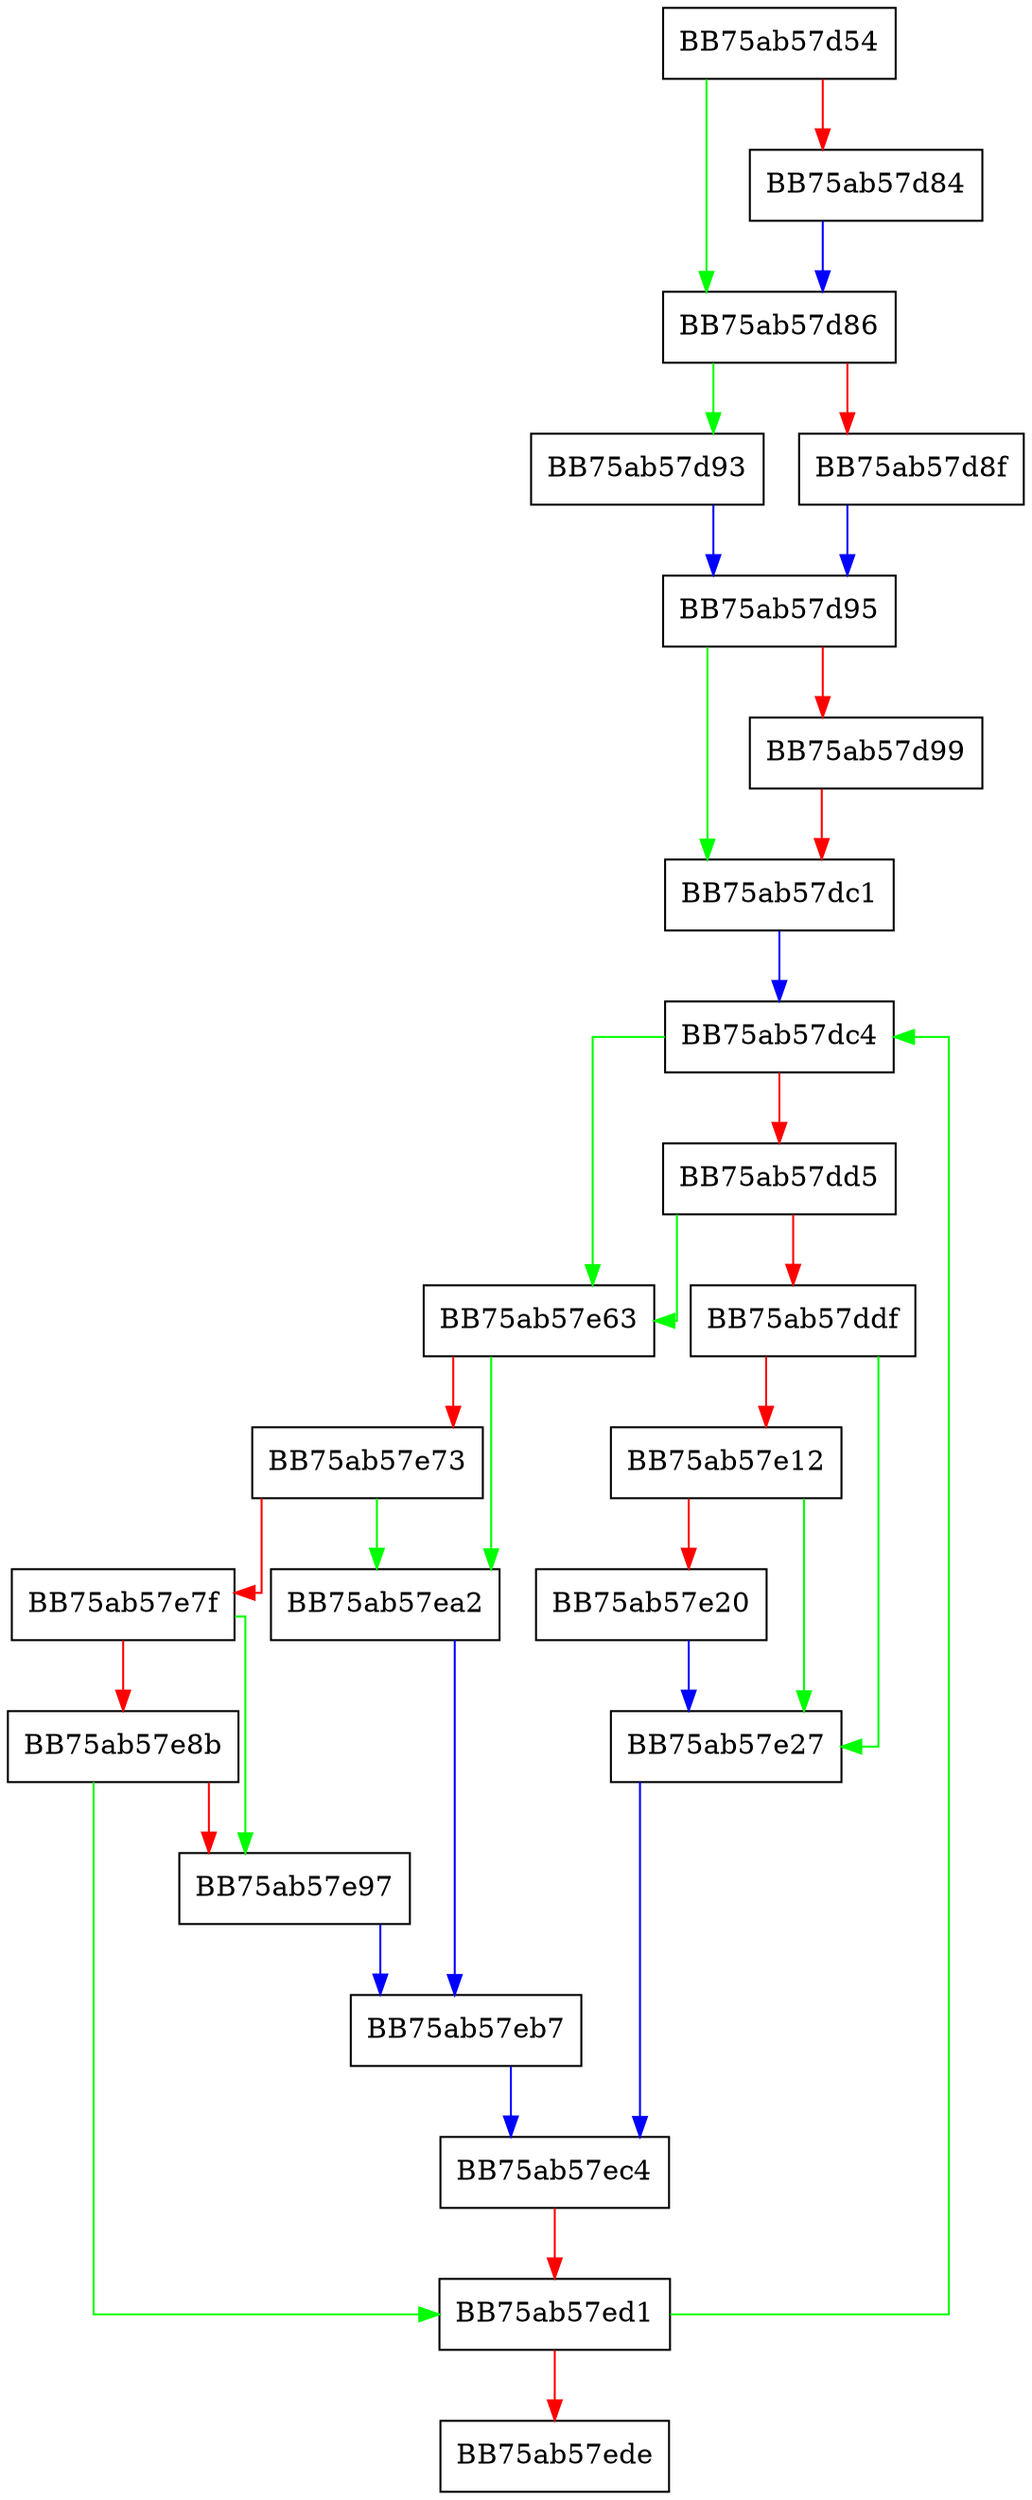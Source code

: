 digraph sqlite3WindowCodeInit {
  node [shape="box"];
  graph [splines=ortho];
  BB75ab57d54 -> BB75ab57d86 [color="green"];
  BB75ab57d54 -> BB75ab57d84 [color="red"];
  BB75ab57d84 -> BB75ab57d86 [color="blue"];
  BB75ab57d86 -> BB75ab57d93 [color="green"];
  BB75ab57d86 -> BB75ab57d8f [color="red"];
  BB75ab57d8f -> BB75ab57d95 [color="blue"];
  BB75ab57d93 -> BB75ab57d95 [color="blue"];
  BB75ab57d95 -> BB75ab57dc1 [color="green"];
  BB75ab57d95 -> BB75ab57d99 [color="red"];
  BB75ab57d99 -> BB75ab57dc1 [color="red"];
  BB75ab57dc1 -> BB75ab57dc4 [color="blue"];
  BB75ab57dc4 -> BB75ab57e63 [color="green"];
  BB75ab57dc4 -> BB75ab57dd5 [color="red"];
  BB75ab57dd5 -> BB75ab57e63 [color="green"];
  BB75ab57dd5 -> BB75ab57ddf [color="red"];
  BB75ab57ddf -> BB75ab57e27 [color="green"];
  BB75ab57ddf -> BB75ab57e12 [color="red"];
  BB75ab57e12 -> BB75ab57e27 [color="green"];
  BB75ab57e12 -> BB75ab57e20 [color="red"];
  BB75ab57e20 -> BB75ab57e27 [color="blue"];
  BB75ab57e27 -> BB75ab57ec4 [color="blue"];
  BB75ab57e63 -> BB75ab57ea2 [color="green"];
  BB75ab57e63 -> BB75ab57e73 [color="red"];
  BB75ab57e73 -> BB75ab57ea2 [color="green"];
  BB75ab57e73 -> BB75ab57e7f [color="red"];
  BB75ab57e7f -> BB75ab57e97 [color="green"];
  BB75ab57e7f -> BB75ab57e8b [color="red"];
  BB75ab57e8b -> BB75ab57ed1 [color="green"];
  BB75ab57e8b -> BB75ab57e97 [color="red"];
  BB75ab57e97 -> BB75ab57eb7 [color="blue"];
  BB75ab57ea2 -> BB75ab57eb7 [color="blue"];
  BB75ab57eb7 -> BB75ab57ec4 [color="blue"];
  BB75ab57ec4 -> BB75ab57ed1 [color="red"];
  BB75ab57ed1 -> BB75ab57dc4 [color="green"];
  BB75ab57ed1 -> BB75ab57ede [color="red"];
}